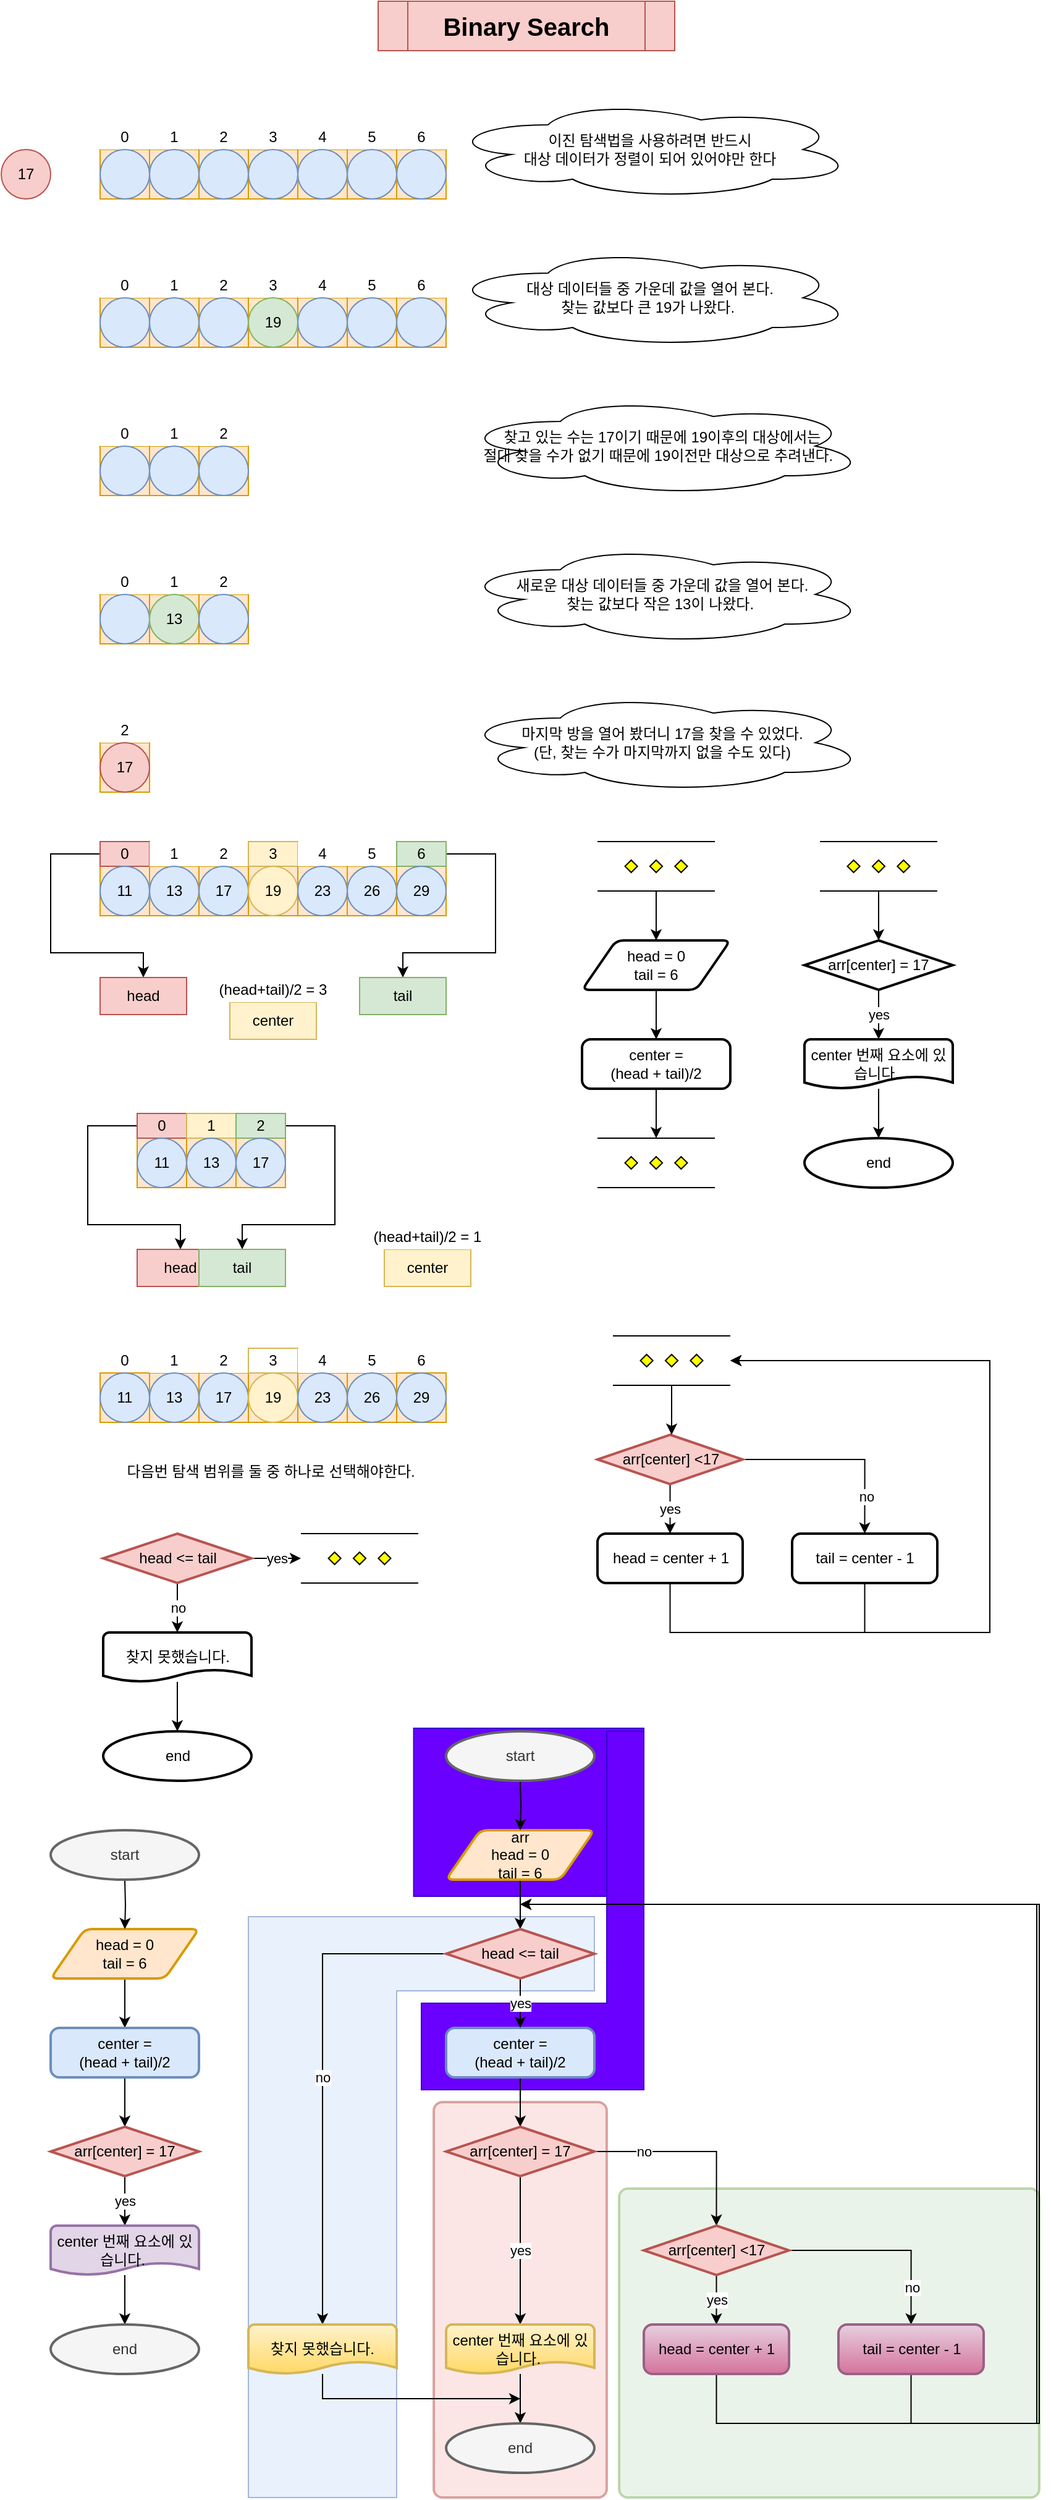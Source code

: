 <mxfile version="21.5.0" type="device">
  <diagram name="Page-1" id="SQWYH3L9MPvrh1Rr5Cw7">
    <mxGraphModel dx="633" dy="656" grid="1" gridSize="10" guides="1" tooltips="1" connect="1" arrows="1" fold="1" page="1" pageScale="1" pageWidth="850" pageHeight="1100" math="0" shadow="0">
      <root>
        <mxCell id="0" />
        <mxCell id="1" parent="0" />
        <mxCell id="iNmpM2IutAiRo9xOjl9D-254" value="" style="shape=corner;whiteSpace=wrap;html=1;dx=136;dy=68;fillColor=#6a00ff;strokeColor=#3700CC;rotation=-90;fontColor=#ffffff;" vertex="1" parent="1">
          <mxGeometry x="358.91" y="1412.35" width="135.94" height="186.25" as="geometry" />
        </mxCell>
        <mxCell id="iNmpM2IutAiRo9xOjl9D-253" value="" style="shape=corner;whiteSpace=wrap;html=1;dx=30;dy=70;fillColor=#6a00ff;strokeColor=#3700CC;rotation=-180;fontColor=#ffffff;" vertex="1" parent="1">
          <mxGeometry x="340" y="1440" width="180" height="290" as="geometry" />
        </mxCell>
        <mxCell id="iNmpM2IutAiRo9xOjl9D-250" value="" style="shape=corner;whiteSpace=wrap;html=1;dx=120;dy=60;fillColor=#dae8fc;strokeColor=#6c8ebf;opacity=60;" vertex="1" parent="1">
          <mxGeometry x="200" y="1590" width="280" height="470" as="geometry" />
        </mxCell>
        <mxCell id="iNmpM2IutAiRo9xOjl9D-247" value="" style="rounded=1;whiteSpace=wrap;html=1;absoluteArcSize=1;arcSize=14;strokeWidth=2;fillColor=#f8cecc;opacity=50;strokeColor=#b85450;" vertex="1" parent="1">
          <mxGeometry x="350" y="1740" width="140" height="320" as="geometry" />
        </mxCell>
        <mxCell id="iNmpM2IutAiRo9xOjl9D-246" value="" style="rounded=1;whiteSpace=wrap;html=1;absoluteArcSize=1;arcSize=14;strokeWidth=2;fillColor=#d5e8d4;opacity=50;strokeColor=#82b366;" vertex="1" parent="1">
          <mxGeometry x="500" y="1810" width="340" height="250" as="geometry" />
        </mxCell>
        <mxCell id="iNmpM2IutAiRo9xOjl9D-1" value="Binary Search" style="shape=process;whiteSpace=wrap;html=1;backgroundOutline=1;fillColor=#f8cecc;strokeColor=#b85450;fontStyle=1;fontSize=20;" vertex="1" parent="1">
          <mxGeometry x="305" y="40" width="240" height="40" as="geometry" />
        </mxCell>
        <mxCell id="iNmpM2IutAiRo9xOjl9D-2" value="" style="rounded=0;whiteSpace=wrap;html=1;fillColor=#ffe6cc;strokeColor=#d79b00;" vertex="1" parent="1">
          <mxGeometry x="80" y="160" width="40" height="40" as="geometry" />
        </mxCell>
        <mxCell id="iNmpM2IutAiRo9xOjl9D-3" value="0" style="rounded=0;whiteSpace=wrap;html=1;strokeColor=none;" vertex="1" parent="1">
          <mxGeometry x="80" y="140" width="40" height="20" as="geometry" />
        </mxCell>
        <mxCell id="iNmpM2IutAiRo9xOjl9D-4" value="" style="ellipse;whiteSpace=wrap;html=1;aspect=fixed;fillColor=#dae8fc;strokeColor=#6c8ebf;" vertex="1" parent="1">
          <mxGeometry x="80" y="160" width="40" height="40" as="geometry" />
        </mxCell>
        <mxCell id="iNmpM2IutAiRo9xOjl9D-17" value="" style="rounded=0;whiteSpace=wrap;html=1;fillColor=#ffe6cc;strokeColor=#d79b00;" vertex="1" parent="1">
          <mxGeometry x="120" y="160" width="40" height="40" as="geometry" />
        </mxCell>
        <mxCell id="iNmpM2IutAiRo9xOjl9D-18" value="1" style="rounded=0;whiteSpace=wrap;html=1;strokeColor=none;" vertex="1" parent="1">
          <mxGeometry x="120" y="140" width="40" height="20" as="geometry" />
        </mxCell>
        <mxCell id="iNmpM2IutAiRo9xOjl9D-19" value="" style="ellipse;whiteSpace=wrap;html=1;aspect=fixed;fillColor=#dae8fc;strokeColor=#6c8ebf;" vertex="1" parent="1">
          <mxGeometry x="120" y="160" width="40" height="40" as="geometry" />
        </mxCell>
        <mxCell id="iNmpM2IutAiRo9xOjl9D-20" value="" style="rounded=0;whiteSpace=wrap;html=1;fillColor=#ffe6cc;strokeColor=#d79b00;" vertex="1" parent="1">
          <mxGeometry x="160" y="160" width="40" height="40" as="geometry" />
        </mxCell>
        <mxCell id="iNmpM2IutAiRo9xOjl9D-21" value="2" style="rounded=0;whiteSpace=wrap;html=1;strokeColor=none;" vertex="1" parent="1">
          <mxGeometry x="160" y="140" width="40" height="20" as="geometry" />
        </mxCell>
        <mxCell id="iNmpM2IutAiRo9xOjl9D-22" value="" style="ellipse;whiteSpace=wrap;html=1;aspect=fixed;fillColor=#dae8fc;strokeColor=#6c8ebf;" vertex="1" parent="1">
          <mxGeometry x="160" y="160" width="40" height="40" as="geometry" />
        </mxCell>
        <mxCell id="iNmpM2IutAiRo9xOjl9D-23" value="" style="rounded=0;whiteSpace=wrap;html=1;fillColor=#ffe6cc;strokeColor=#d79b00;" vertex="1" parent="1">
          <mxGeometry x="200" y="160" width="40" height="40" as="geometry" />
        </mxCell>
        <mxCell id="iNmpM2IutAiRo9xOjl9D-24" value="3" style="rounded=0;whiteSpace=wrap;html=1;strokeColor=none;" vertex="1" parent="1">
          <mxGeometry x="200" y="140" width="40" height="20" as="geometry" />
        </mxCell>
        <mxCell id="iNmpM2IutAiRo9xOjl9D-25" value="" style="ellipse;whiteSpace=wrap;html=1;aspect=fixed;fillColor=#dae8fc;strokeColor=#6c8ebf;" vertex="1" parent="1">
          <mxGeometry x="200" y="160" width="40" height="40" as="geometry" />
        </mxCell>
        <mxCell id="iNmpM2IutAiRo9xOjl9D-26" value="" style="rounded=0;whiteSpace=wrap;html=1;fillColor=#ffe6cc;strokeColor=#d79b00;" vertex="1" parent="1">
          <mxGeometry x="240" y="160" width="40" height="40" as="geometry" />
        </mxCell>
        <mxCell id="iNmpM2IutAiRo9xOjl9D-27" value="4" style="rounded=0;whiteSpace=wrap;html=1;strokeColor=none;" vertex="1" parent="1">
          <mxGeometry x="240" y="140" width="40" height="20" as="geometry" />
        </mxCell>
        <mxCell id="iNmpM2IutAiRo9xOjl9D-28" value="" style="ellipse;whiteSpace=wrap;html=1;aspect=fixed;fillColor=#dae8fc;strokeColor=#6c8ebf;" vertex="1" parent="1">
          <mxGeometry x="240" y="160" width="40" height="40" as="geometry" />
        </mxCell>
        <mxCell id="iNmpM2IutAiRo9xOjl9D-29" value="이진 탐색법을 사용하려면 반드시&lt;br&gt;대상 데이터가 정렬이 되어 있어야만 한다" style="ellipse;shape=cloud;whiteSpace=wrap;html=1;" vertex="1" parent="1">
          <mxGeometry x="360" y="120" width="330" height="80" as="geometry" />
        </mxCell>
        <mxCell id="iNmpM2IutAiRo9xOjl9D-30" value="" style="rounded=0;whiteSpace=wrap;html=1;fillColor=#ffe6cc;strokeColor=#d79b00;" vertex="1" parent="1">
          <mxGeometry x="280" y="160" width="40" height="40" as="geometry" />
        </mxCell>
        <mxCell id="iNmpM2IutAiRo9xOjl9D-31" value="5" style="rounded=0;whiteSpace=wrap;html=1;strokeColor=none;" vertex="1" parent="1">
          <mxGeometry x="280" y="140" width="40" height="20" as="geometry" />
        </mxCell>
        <mxCell id="iNmpM2IutAiRo9xOjl9D-32" value="" style="ellipse;whiteSpace=wrap;html=1;aspect=fixed;fillColor=#dae8fc;strokeColor=#6c8ebf;" vertex="1" parent="1">
          <mxGeometry x="280" y="160" width="40" height="40" as="geometry" />
        </mxCell>
        <mxCell id="iNmpM2IutAiRo9xOjl9D-33" value="" style="rounded=0;whiteSpace=wrap;html=1;fillColor=#ffe6cc;strokeColor=#d79b00;" vertex="1" parent="1">
          <mxGeometry x="320" y="160" width="40" height="40" as="geometry" />
        </mxCell>
        <mxCell id="iNmpM2IutAiRo9xOjl9D-34" value="6" style="rounded=0;whiteSpace=wrap;html=1;strokeColor=none;" vertex="1" parent="1">
          <mxGeometry x="320" y="140" width="40" height="20" as="geometry" />
        </mxCell>
        <mxCell id="iNmpM2IutAiRo9xOjl9D-35" value="" style="ellipse;whiteSpace=wrap;html=1;aspect=fixed;fillColor=#dae8fc;strokeColor=#6c8ebf;" vertex="1" parent="1">
          <mxGeometry x="320" y="160" width="40" height="40" as="geometry" />
        </mxCell>
        <mxCell id="iNmpM2IutAiRo9xOjl9D-39" value="17" style="ellipse;whiteSpace=wrap;html=1;aspect=fixed;fillColor=#f8cecc;strokeColor=#b85450;" vertex="1" parent="1">
          <mxGeometry y="160" width="40" height="40" as="geometry" />
        </mxCell>
        <mxCell id="iNmpM2IutAiRo9xOjl9D-40" value="" style="rounded=0;whiteSpace=wrap;html=1;fillColor=#ffe6cc;strokeColor=#d79b00;" vertex="1" parent="1">
          <mxGeometry x="80" y="280" width="40" height="40" as="geometry" />
        </mxCell>
        <mxCell id="iNmpM2IutAiRo9xOjl9D-41" value="0" style="rounded=0;whiteSpace=wrap;html=1;strokeColor=none;" vertex="1" parent="1">
          <mxGeometry x="80" y="260" width="40" height="20" as="geometry" />
        </mxCell>
        <mxCell id="iNmpM2IutAiRo9xOjl9D-42" value="" style="ellipse;whiteSpace=wrap;html=1;aspect=fixed;fillColor=#dae8fc;strokeColor=#6c8ebf;" vertex="1" parent="1">
          <mxGeometry x="80" y="280" width="40" height="40" as="geometry" />
        </mxCell>
        <mxCell id="iNmpM2IutAiRo9xOjl9D-43" value="" style="rounded=0;whiteSpace=wrap;html=1;fillColor=#ffe6cc;strokeColor=#d79b00;" vertex="1" parent="1">
          <mxGeometry x="120" y="280" width="40" height="40" as="geometry" />
        </mxCell>
        <mxCell id="iNmpM2IutAiRo9xOjl9D-44" value="1" style="rounded=0;whiteSpace=wrap;html=1;strokeColor=none;" vertex="1" parent="1">
          <mxGeometry x="120" y="260" width="40" height="20" as="geometry" />
        </mxCell>
        <mxCell id="iNmpM2IutAiRo9xOjl9D-45" value="" style="ellipse;whiteSpace=wrap;html=1;aspect=fixed;fillColor=#dae8fc;strokeColor=#6c8ebf;" vertex="1" parent="1">
          <mxGeometry x="120" y="280" width="40" height="40" as="geometry" />
        </mxCell>
        <mxCell id="iNmpM2IutAiRo9xOjl9D-46" value="" style="rounded=0;whiteSpace=wrap;html=1;fillColor=#ffe6cc;strokeColor=#d79b00;" vertex="1" parent="1">
          <mxGeometry x="160" y="280" width="40" height="40" as="geometry" />
        </mxCell>
        <mxCell id="iNmpM2IutAiRo9xOjl9D-47" value="2" style="rounded=0;whiteSpace=wrap;html=1;strokeColor=none;" vertex="1" parent="1">
          <mxGeometry x="160" y="260" width="40" height="20" as="geometry" />
        </mxCell>
        <mxCell id="iNmpM2IutAiRo9xOjl9D-48" value="" style="ellipse;whiteSpace=wrap;html=1;aspect=fixed;fillColor=#dae8fc;strokeColor=#6c8ebf;" vertex="1" parent="1">
          <mxGeometry x="160" y="280" width="40" height="40" as="geometry" />
        </mxCell>
        <mxCell id="iNmpM2IutAiRo9xOjl9D-49" value="" style="rounded=0;whiteSpace=wrap;html=1;fillColor=#ffe6cc;strokeColor=#d79b00;" vertex="1" parent="1">
          <mxGeometry x="200" y="280" width="40" height="40" as="geometry" />
        </mxCell>
        <mxCell id="iNmpM2IutAiRo9xOjl9D-50" value="3" style="rounded=0;whiteSpace=wrap;html=1;strokeColor=none;" vertex="1" parent="1">
          <mxGeometry x="200" y="260" width="40" height="20" as="geometry" />
        </mxCell>
        <mxCell id="iNmpM2IutAiRo9xOjl9D-51" value="19" style="ellipse;whiteSpace=wrap;html=1;aspect=fixed;fillColor=#d5e8d4;strokeColor=#82b366;" vertex="1" parent="1">
          <mxGeometry x="200" y="280" width="40" height="40" as="geometry" />
        </mxCell>
        <mxCell id="iNmpM2IutAiRo9xOjl9D-52" value="" style="rounded=0;whiteSpace=wrap;html=1;fillColor=#ffe6cc;strokeColor=#d79b00;" vertex="1" parent="1">
          <mxGeometry x="240" y="280" width="40" height="40" as="geometry" />
        </mxCell>
        <mxCell id="iNmpM2IutAiRo9xOjl9D-53" value="4" style="rounded=0;whiteSpace=wrap;html=1;strokeColor=none;" vertex="1" parent="1">
          <mxGeometry x="240" y="260" width="40" height="20" as="geometry" />
        </mxCell>
        <mxCell id="iNmpM2IutAiRo9xOjl9D-54" value="" style="ellipse;whiteSpace=wrap;html=1;aspect=fixed;fillColor=#dae8fc;strokeColor=#6c8ebf;" vertex="1" parent="1">
          <mxGeometry x="240" y="280" width="40" height="40" as="geometry" />
        </mxCell>
        <mxCell id="iNmpM2IutAiRo9xOjl9D-55" value="" style="rounded=0;whiteSpace=wrap;html=1;fillColor=#ffe6cc;strokeColor=#d79b00;" vertex="1" parent="1">
          <mxGeometry x="280" y="280" width="40" height="40" as="geometry" />
        </mxCell>
        <mxCell id="iNmpM2IutAiRo9xOjl9D-56" value="5" style="rounded=0;whiteSpace=wrap;html=1;strokeColor=none;" vertex="1" parent="1">
          <mxGeometry x="280" y="260" width="40" height="20" as="geometry" />
        </mxCell>
        <mxCell id="iNmpM2IutAiRo9xOjl9D-57" value="" style="ellipse;whiteSpace=wrap;html=1;aspect=fixed;fillColor=#dae8fc;strokeColor=#6c8ebf;" vertex="1" parent="1">
          <mxGeometry x="280" y="280" width="40" height="40" as="geometry" />
        </mxCell>
        <mxCell id="iNmpM2IutAiRo9xOjl9D-58" value="" style="rounded=0;whiteSpace=wrap;html=1;fillColor=#ffe6cc;strokeColor=#d79b00;" vertex="1" parent="1">
          <mxGeometry x="320" y="280" width="40" height="40" as="geometry" />
        </mxCell>
        <mxCell id="iNmpM2IutAiRo9xOjl9D-59" value="6" style="rounded=0;whiteSpace=wrap;html=1;strokeColor=none;" vertex="1" parent="1">
          <mxGeometry x="320" y="260" width="40" height="20" as="geometry" />
        </mxCell>
        <mxCell id="iNmpM2IutAiRo9xOjl9D-60" value="" style="ellipse;whiteSpace=wrap;html=1;aspect=fixed;fillColor=#dae8fc;strokeColor=#6c8ebf;" vertex="1" parent="1">
          <mxGeometry x="320" y="280" width="40" height="40" as="geometry" />
        </mxCell>
        <mxCell id="iNmpM2IutAiRo9xOjl9D-61" value="대상 데이터들 중 가운데 값을 열어 본다.&lt;br&gt;찾는 값보다 큰 19가 나왔다.&amp;nbsp;" style="ellipse;shape=cloud;whiteSpace=wrap;html=1;" vertex="1" parent="1">
          <mxGeometry x="360" y="240" width="330" height="80" as="geometry" />
        </mxCell>
        <mxCell id="iNmpM2IutAiRo9xOjl9D-62" value="" style="rounded=0;whiteSpace=wrap;html=1;fillColor=#ffe6cc;strokeColor=#d79b00;" vertex="1" parent="1">
          <mxGeometry x="80" y="400" width="40" height="40" as="geometry" />
        </mxCell>
        <mxCell id="iNmpM2IutAiRo9xOjl9D-63" value="0" style="rounded=0;whiteSpace=wrap;html=1;strokeColor=none;" vertex="1" parent="1">
          <mxGeometry x="80" y="380" width="40" height="20" as="geometry" />
        </mxCell>
        <mxCell id="iNmpM2IutAiRo9xOjl9D-64" value="" style="ellipse;whiteSpace=wrap;html=1;aspect=fixed;fillColor=#dae8fc;strokeColor=#6c8ebf;" vertex="1" parent="1">
          <mxGeometry x="80" y="400" width="40" height="40" as="geometry" />
        </mxCell>
        <mxCell id="iNmpM2IutAiRo9xOjl9D-65" value="" style="rounded=0;whiteSpace=wrap;html=1;fillColor=#ffe6cc;strokeColor=#d79b00;" vertex="1" parent="1">
          <mxGeometry x="120" y="400" width="40" height="40" as="geometry" />
        </mxCell>
        <mxCell id="iNmpM2IutAiRo9xOjl9D-66" value="1" style="rounded=0;whiteSpace=wrap;html=1;strokeColor=none;" vertex="1" parent="1">
          <mxGeometry x="120" y="380" width="40" height="20" as="geometry" />
        </mxCell>
        <mxCell id="iNmpM2IutAiRo9xOjl9D-67" value="" style="ellipse;whiteSpace=wrap;html=1;aspect=fixed;fillColor=#dae8fc;strokeColor=#6c8ebf;" vertex="1" parent="1">
          <mxGeometry x="120" y="400" width="40" height="40" as="geometry" />
        </mxCell>
        <mxCell id="iNmpM2IutAiRo9xOjl9D-68" value="" style="rounded=0;whiteSpace=wrap;html=1;fillColor=#ffe6cc;strokeColor=#d79b00;" vertex="1" parent="1">
          <mxGeometry x="160" y="400" width="40" height="40" as="geometry" />
        </mxCell>
        <mxCell id="iNmpM2IutAiRo9xOjl9D-69" value="2" style="rounded=0;whiteSpace=wrap;html=1;strokeColor=none;" vertex="1" parent="1">
          <mxGeometry x="160" y="380" width="40" height="20" as="geometry" />
        </mxCell>
        <mxCell id="iNmpM2IutAiRo9xOjl9D-70" value="" style="ellipse;whiteSpace=wrap;html=1;aspect=fixed;fillColor=#dae8fc;strokeColor=#6c8ebf;" vertex="1" parent="1">
          <mxGeometry x="160" y="400" width="40" height="40" as="geometry" />
        </mxCell>
        <mxCell id="iNmpM2IutAiRo9xOjl9D-71" value="찾고 있는 수는 17이기 때문에 19이후의 대상에서는&lt;br&gt;절대 찾을 수가 없기 때문에 19이전만 대상으로 추려낸다.&amp;nbsp;&amp;nbsp;" style="ellipse;shape=cloud;whiteSpace=wrap;html=1;" vertex="1" parent="1">
          <mxGeometry x="370" y="360" width="330" height="80" as="geometry" />
        </mxCell>
        <mxCell id="iNmpM2IutAiRo9xOjl9D-72" value="" style="rounded=0;whiteSpace=wrap;html=1;fillColor=#ffe6cc;strokeColor=#d79b00;" vertex="1" parent="1">
          <mxGeometry x="80" y="520" width="40" height="40" as="geometry" />
        </mxCell>
        <mxCell id="iNmpM2IutAiRo9xOjl9D-73" value="0" style="rounded=0;whiteSpace=wrap;html=1;strokeColor=none;" vertex="1" parent="1">
          <mxGeometry x="80" y="500" width="40" height="20" as="geometry" />
        </mxCell>
        <mxCell id="iNmpM2IutAiRo9xOjl9D-74" value="" style="ellipse;whiteSpace=wrap;html=1;aspect=fixed;fillColor=#dae8fc;strokeColor=#6c8ebf;" vertex="1" parent="1">
          <mxGeometry x="80" y="520" width="40" height="40" as="geometry" />
        </mxCell>
        <mxCell id="iNmpM2IutAiRo9xOjl9D-75" value="" style="rounded=0;whiteSpace=wrap;html=1;fillColor=#ffe6cc;strokeColor=#d79b00;" vertex="1" parent="1">
          <mxGeometry x="120" y="520" width="40" height="40" as="geometry" />
        </mxCell>
        <mxCell id="iNmpM2IutAiRo9xOjl9D-76" value="1" style="rounded=0;whiteSpace=wrap;html=1;strokeColor=none;" vertex="1" parent="1">
          <mxGeometry x="120" y="500" width="40" height="20" as="geometry" />
        </mxCell>
        <mxCell id="iNmpM2IutAiRo9xOjl9D-77" value="13" style="ellipse;whiteSpace=wrap;html=1;aspect=fixed;fillColor=#d5e8d4;strokeColor=#82b366;" vertex="1" parent="1">
          <mxGeometry x="120" y="520" width="40" height="40" as="geometry" />
        </mxCell>
        <mxCell id="iNmpM2IutAiRo9xOjl9D-78" value="" style="rounded=0;whiteSpace=wrap;html=1;fillColor=#ffe6cc;strokeColor=#d79b00;" vertex="1" parent="1">
          <mxGeometry x="160" y="520" width="40" height="40" as="geometry" />
        </mxCell>
        <mxCell id="iNmpM2IutAiRo9xOjl9D-79" value="2" style="rounded=0;whiteSpace=wrap;html=1;strokeColor=none;" vertex="1" parent="1">
          <mxGeometry x="160" y="500" width="40" height="20" as="geometry" />
        </mxCell>
        <mxCell id="iNmpM2IutAiRo9xOjl9D-80" value="" style="ellipse;whiteSpace=wrap;html=1;aspect=fixed;fillColor=#dae8fc;strokeColor=#6c8ebf;" vertex="1" parent="1">
          <mxGeometry x="160" y="520" width="40" height="40" as="geometry" />
        </mxCell>
        <mxCell id="iNmpM2IutAiRo9xOjl9D-81" value="새로운 대상 데이터들 중 가운데 값을 열어 본다.&lt;br&gt;찾는 값보다 작은 13이 나왔다.&amp;nbsp;" style="ellipse;shape=cloud;whiteSpace=wrap;html=1;" vertex="1" parent="1">
          <mxGeometry x="370" y="480" width="330" height="80" as="geometry" />
        </mxCell>
        <mxCell id="iNmpM2IutAiRo9xOjl9D-82" value="마지막 방을 열어 봤더니 17을 찾을 수 있었다.&lt;br&gt;(단, 찾는 수가 마지막까지 없을 수도 있다)" style="ellipse;shape=cloud;whiteSpace=wrap;html=1;" vertex="1" parent="1">
          <mxGeometry x="370" y="600" width="330" height="80" as="geometry" />
        </mxCell>
        <mxCell id="iNmpM2IutAiRo9xOjl9D-83" value="" style="rounded=0;whiteSpace=wrap;html=1;fillColor=#ffe6cc;strokeColor=#d79b00;" vertex="1" parent="1">
          <mxGeometry x="80" y="640" width="40" height="40" as="geometry" />
        </mxCell>
        <mxCell id="iNmpM2IutAiRo9xOjl9D-84" value="2" style="rounded=0;whiteSpace=wrap;html=1;strokeColor=none;" vertex="1" parent="1">
          <mxGeometry x="80" y="620" width="40" height="20" as="geometry" />
        </mxCell>
        <mxCell id="iNmpM2IutAiRo9xOjl9D-90" value="17" style="ellipse;whiteSpace=wrap;html=1;aspect=fixed;fillColor=#f8cecc;strokeColor=#b85450;" vertex="1" parent="1">
          <mxGeometry x="80" y="640" width="40" height="40" as="geometry" />
        </mxCell>
        <mxCell id="iNmpM2IutAiRo9xOjl9D-91" value="" style="rounded=0;whiteSpace=wrap;html=1;fillColor=#ffe6cc;strokeColor=#d79b00;" vertex="1" parent="1">
          <mxGeometry x="80" y="740" width="40" height="40" as="geometry" />
        </mxCell>
        <mxCell id="iNmpM2IutAiRo9xOjl9D-114" style="edgeStyle=orthogonalEdgeStyle;rounded=0;orthogonalLoop=1;jettySize=auto;html=1;" edge="1" parent="1" source="iNmpM2IutAiRo9xOjl9D-92" target="iNmpM2IutAiRo9xOjl9D-112">
          <mxGeometry relative="1" as="geometry">
            <Array as="points">
              <mxPoint x="40" y="730" />
              <mxPoint x="40" y="810" />
              <mxPoint x="115" y="810" />
            </Array>
          </mxGeometry>
        </mxCell>
        <mxCell id="iNmpM2IutAiRo9xOjl9D-92" value="0" style="rounded=0;whiteSpace=wrap;html=1;strokeColor=#b85450;fillColor=#f8cecc;" vertex="1" parent="1">
          <mxGeometry x="80" y="720" width="40" height="20" as="geometry" />
        </mxCell>
        <mxCell id="iNmpM2IutAiRo9xOjl9D-93" value="11" style="ellipse;whiteSpace=wrap;html=1;aspect=fixed;fillColor=#dae8fc;strokeColor=#6c8ebf;" vertex="1" parent="1">
          <mxGeometry x="80" y="740" width="40" height="40" as="geometry" />
        </mxCell>
        <mxCell id="iNmpM2IutAiRo9xOjl9D-94" value="" style="rounded=0;whiteSpace=wrap;html=1;fillColor=#ffe6cc;strokeColor=#d79b00;" vertex="1" parent="1">
          <mxGeometry x="120" y="740" width="40" height="40" as="geometry" />
        </mxCell>
        <mxCell id="iNmpM2IutAiRo9xOjl9D-95" value="1" style="rounded=0;whiteSpace=wrap;html=1;strokeColor=none;" vertex="1" parent="1">
          <mxGeometry x="120" y="720" width="40" height="20" as="geometry" />
        </mxCell>
        <mxCell id="iNmpM2IutAiRo9xOjl9D-96" value="13" style="ellipse;whiteSpace=wrap;html=1;aspect=fixed;fillColor=#dae8fc;strokeColor=#6c8ebf;" vertex="1" parent="1">
          <mxGeometry x="120" y="740" width="40" height="40" as="geometry" />
        </mxCell>
        <mxCell id="iNmpM2IutAiRo9xOjl9D-97" value="" style="rounded=0;whiteSpace=wrap;html=1;fillColor=#ffe6cc;strokeColor=#d79b00;" vertex="1" parent="1">
          <mxGeometry x="160" y="740" width="40" height="40" as="geometry" />
        </mxCell>
        <mxCell id="iNmpM2IutAiRo9xOjl9D-98" value="2" style="rounded=0;whiteSpace=wrap;html=1;strokeColor=none;" vertex="1" parent="1">
          <mxGeometry x="160" y="720" width="40" height="20" as="geometry" />
        </mxCell>
        <mxCell id="iNmpM2IutAiRo9xOjl9D-99" value="17" style="ellipse;whiteSpace=wrap;html=1;aspect=fixed;fillColor=#dae8fc;strokeColor=#6c8ebf;" vertex="1" parent="1">
          <mxGeometry x="160" y="740" width="40" height="40" as="geometry" />
        </mxCell>
        <mxCell id="iNmpM2IutAiRo9xOjl9D-100" value="" style="rounded=0;whiteSpace=wrap;html=1;fillColor=#ffe6cc;strokeColor=#d79b00;" vertex="1" parent="1">
          <mxGeometry x="200" y="740" width="40" height="40" as="geometry" />
        </mxCell>
        <mxCell id="iNmpM2IutAiRo9xOjl9D-101" value="3" style="rounded=0;whiteSpace=wrap;html=1;strokeColor=#d6b656;fillColor=#fff2cc;" vertex="1" parent="1">
          <mxGeometry x="200" y="720" width="40" height="20" as="geometry" />
        </mxCell>
        <mxCell id="iNmpM2IutAiRo9xOjl9D-102" value="19" style="ellipse;whiteSpace=wrap;html=1;aspect=fixed;fillColor=#fff2cc;strokeColor=#d6b656;" vertex="1" parent="1">
          <mxGeometry x="200" y="740" width="40" height="40" as="geometry" />
        </mxCell>
        <mxCell id="iNmpM2IutAiRo9xOjl9D-103" value="" style="rounded=0;whiteSpace=wrap;html=1;fillColor=#ffe6cc;strokeColor=#d79b00;" vertex="1" parent="1">
          <mxGeometry x="240" y="740" width="40" height="40" as="geometry" />
        </mxCell>
        <mxCell id="iNmpM2IutAiRo9xOjl9D-104" value="4" style="rounded=0;whiteSpace=wrap;html=1;strokeColor=none;" vertex="1" parent="1">
          <mxGeometry x="240" y="720" width="40" height="20" as="geometry" />
        </mxCell>
        <mxCell id="iNmpM2IutAiRo9xOjl9D-105" value="23" style="ellipse;whiteSpace=wrap;html=1;aspect=fixed;fillColor=#dae8fc;strokeColor=#6c8ebf;" vertex="1" parent="1">
          <mxGeometry x="240" y="740" width="40" height="40" as="geometry" />
        </mxCell>
        <mxCell id="iNmpM2IutAiRo9xOjl9D-106" value="" style="rounded=0;whiteSpace=wrap;html=1;fillColor=#ffe6cc;strokeColor=#d79b00;" vertex="1" parent="1">
          <mxGeometry x="280" y="740" width="40" height="40" as="geometry" />
        </mxCell>
        <mxCell id="iNmpM2IutAiRo9xOjl9D-107" value="5" style="rounded=0;whiteSpace=wrap;html=1;strokeColor=none;" vertex="1" parent="1">
          <mxGeometry x="280" y="720" width="40" height="20" as="geometry" />
        </mxCell>
        <mxCell id="iNmpM2IutAiRo9xOjl9D-108" value="26" style="ellipse;whiteSpace=wrap;html=1;aspect=fixed;fillColor=#dae8fc;strokeColor=#6c8ebf;" vertex="1" parent="1">
          <mxGeometry x="280" y="740" width="40" height="40" as="geometry" />
        </mxCell>
        <mxCell id="iNmpM2IutAiRo9xOjl9D-109" value="" style="rounded=0;whiteSpace=wrap;html=1;fillColor=#ffe6cc;strokeColor=#d79b00;" vertex="1" parent="1">
          <mxGeometry x="320" y="740" width="40" height="40" as="geometry" />
        </mxCell>
        <mxCell id="iNmpM2IutAiRo9xOjl9D-115" style="edgeStyle=orthogonalEdgeStyle;rounded=0;orthogonalLoop=1;jettySize=auto;html=1;entryX=0.5;entryY=0;entryDx=0;entryDy=0;" edge="1" parent="1" source="iNmpM2IutAiRo9xOjl9D-110" target="iNmpM2IutAiRo9xOjl9D-113">
          <mxGeometry relative="1" as="geometry">
            <Array as="points">
              <mxPoint x="400" y="730" />
              <mxPoint x="400" y="810" />
              <mxPoint x="325" y="810" />
            </Array>
          </mxGeometry>
        </mxCell>
        <mxCell id="iNmpM2IutAiRo9xOjl9D-110" value="6" style="rounded=0;whiteSpace=wrap;html=1;strokeColor=#82b366;fillColor=#d5e8d4;" vertex="1" parent="1">
          <mxGeometry x="320" y="720" width="40" height="20" as="geometry" />
        </mxCell>
        <mxCell id="iNmpM2IutAiRo9xOjl9D-111" value="29" style="ellipse;whiteSpace=wrap;html=1;aspect=fixed;fillColor=#dae8fc;strokeColor=#6c8ebf;" vertex="1" parent="1">
          <mxGeometry x="320" y="740" width="40" height="40" as="geometry" />
        </mxCell>
        <mxCell id="iNmpM2IutAiRo9xOjl9D-112" value="head" style="rounded=0;whiteSpace=wrap;html=1;fillColor=#f8cecc;strokeColor=#b85450;" vertex="1" parent="1">
          <mxGeometry x="80" y="830" width="70" height="30" as="geometry" />
        </mxCell>
        <mxCell id="iNmpM2IutAiRo9xOjl9D-113" value="tail" style="rounded=0;whiteSpace=wrap;html=1;fillColor=#d5e8d4;strokeColor=#82b366;" vertex="1" parent="1">
          <mxGeometry x="290" y="830" width="70" height="30" as="geometry" />
        </mxCell>
        <mxCell id="iNmpM2IutAiRo9xOjl9D-116" value="center" style="rounded=0;whiteSpace=wrap;html=1;fillColor=#fff2cc;strokeColor=#d6b656;" vertex="1" parent="1">
          <mxGeometry x="185" y="850" width="70" height="30" as="geometry" />
        </mxCell>
        <mxCell id="iNmpM2IutAiRo9xOjl9D-117" value="(head+tail)/2 = 3" style="rounded=0;whiteSpace=wrap;html=1;strokeColor=none;" vertex="1" parent="1">
          <mxGeometry x="160" y="830" width="120" height="20" as="geometry" />
        </mxCell>
        <mxCell id="iNmpM2IutAiRo9xOjl9D-119" value="" style="rounded=0;whiteSpace=wrap;html=1;fillColor=#ffe6cc;strokeColor=#d79b00;" vertex="1" parent="1">
          <mxGeometry x="110" y="960" width="40" height="40" as="geometry" />
        </mxCell>
        <mxCell id="iNmpM2IutAiRo9xOjl9D-120" style="edgeStyle=orthogonalEdgeStyle;rounded=0;orthogonalLoop=1;jettySize=auto;html=1;" edge="1" parent="1" source="iNmpM2IutAiRo9xOjl9D-121" target="iNmpM2IutAiRo9xOjl9D-132">
          <mxGeometry relative="1" as="geometry">
            <Array as="points">
              <mxPoint x="70" y="950" />
              <mxPoint x="70" y="1030" />
              <mxPoint x="145" y="1030" />
            </Array>
          </mxGeometry>
        </mxCell>
        <mxCell id="iNmpM2IutAiRo9xOjl9D-121" value="0" style="rounded=0;whiteSpace=wrap;html=1;strokeColor=#b85450;fillColor=#f8cecc;" vertex="1" parent="1">
          <mxGeometry x="110" y="940" width="40" height="20" as="geometry" />
        </mxCell>
        <mxCell id="iNmpM2IutAiRo9xOjl9D-122" value="11" style="ellipse;whiteSpace=wrap;html=1;aspect=fixed;fillColor=#dae8fc;strokeColor=#6c8ebf;" vertex="1" parent="1">
          <mxGeometry x="110" y="960" width="40" height="40" as="geometry" />
        </mxCell>
        <mxCell id="iNmpM2IutAiRo9xOjl9D-123" value="" style="rounded=0;whiteSpace=wrap;html=1;fillColor=#ffe6cc;strokeColor=#d79b00;" vertex="1" parent="1">
          <mxGeometry x="150" y="960" width="40" height="40" as="geometry" />
        </mxCell>
        <mxCell id="iNmpM2IutAiRo9xOjl9D-124" value="1" style="rounded=0;whiteSpace=wrap;html=1;strokeColor=#d6b656;fillColor=#fff2cc;" vertex="1" parent="1">
          <mxGeometry x="150" y="940" width="40" height="20" as="geometry" />
        </mxCell>
        <mxCell id="iNmpM2IutAiRo9xOjl9D-125" value="13" style="ellipse;whiteSpace=wrap;html=1;aspect=fixed;fillColor=#dae8fc;strokeColor=#6c8ebf;" vertex="1" parent="1">
          <mxGeometry x="150" y="960" width="40" height="40" as="geometry" />
        </mxCell>
        <mxCell id="iNmpM2IutAiRo9xOjl9D-126" value="" style="rounded=0;whiteSpace=wrap;html=1;fillColor=#ffe6cc;strokeColor=#d79b00;" vertex="1" parent="1">
          <mxGeometry x="190" y="960" width="40" height="40" as="geometry" />
        </mxCell>
        <mxCell id="iNmpM2IutAiRo9xOjl9D-134" style="edgeStyle=orthogonalEdgeStyle;rounded=0;orthogonalLoop=1;jettySize=auto;html=1;entryX=0.5;entryY=0;entryDx=0;entryDy=0;" edge="1" parent="1" source="iNmpM2IutAiRo9xOjl9D-127" target="iNmpM2IutAiRo9xOjl9D-133">
          <mxGeometry relative="1" as="geometry">
            <Array as="points">
              <mxPoint x="270" y="950" />
              <mxPoint x="270" y="1030" />
              <mxPoint x="195" y="1030" />
            </Array>
          </mxGeometry>
        </mxCell>
        <mxCell id="iNmpM2IutAiRo9xOjl9D-127" value="2" style="rounded=0;whiteSpace=wrap;html=1;strokeColor=#82b366;fillColor=#d5e8d4;" vertex="1" parent="1">
          <mxGeometry x="190" y="940" width="40" height="20" as="geometry" />
        </mxCell>
        <mxCell id="iNmpM2IutAiRo9xOjl9D-128" value="17" style="ellipse;whiteSpace=wrap;html=1;aspect=fixed;fillColor=#dae8fc;strokeColor=#6c8ebf;" vertex="1" parent="1">
          <mxGeometry x="190" y="960" width="40" height="40" as="geometry" />
        </mxCell>
        <mxCell id="iNmpM2IutAiRo9xOjl9D-132" value="head" style="rounded=0;whiteSpace=wrap;html=1;fillColor=#f8cecc;strokeColor=#b85450;" vertex="1" parent="1">
          <mxGeometry x="110" y="1050" width="70" height="30" as="geometry" />
        </mxCell>
        <mxCell id="iNmpM2IutAiRo9xOjl9D-133" value="tail" style="rounded=0;whiteSpace=wrap;html=1;fillColor=#d5e8d4;strokeColor=#82b366;" vertex="1" parent="1">
          <mxGeometry x="160" y="1050" width="70" height="30" as="geometry" />
        </mxCell>
        <mxCell id="iNmpM2IutAiRo9xOjl9D-135" value="center" style="rounded=0;whiteSpace=wrap;html=1;fillColor=#fff2cc;strokeColor=#d6b656;" vertex="1" parent="1">
          <mxGeometry x="310" y="1050" width="70" height="30" as="geometry" />
        </mxCell>
        <mxCell id="iNmpM2IutAiRo9xOjl9D-136" value="(head+tail)/2 = 1" style="rounded=0;whiteSpace=wrap;html=1;strokeColor=none;" vertex="1" parent="1">
          <mxGeometry x="285" y="1030" width="120" height="20" as="geometry" />
        </mxCell>
        <mxCell id="iNmpM2IutAiRo9xOjl9D-141" value="" style="edgeStyle=orthogonalEdgeStyle;rounded=0;orthogonalLoop=1;jettySize=auto;html=1;" edge="1" parent="1" source="iNmpM2IutAiRo9xOjl9D-138" target="iNmpM2IutAiRo9xOjl9D-139">
          <mxGeometry relative="1" as="geometry" />
        </mxCell>
        <mxCell id="iNmpM2IutAiRo9xOjl9D-138" value="head = 0&lt;br&gt;tail = 6" style="shape=parallelogram;html=1;strokeWidth=2;perimeter=parallelogramPerimeter;whiteSpace=wrap;rounded=1;arcSize=12;size=0.23;" vertex="1" parent="1">
          <mxGeometry x="470" y="800" width="120" height="40" as="geometry" />
        </mxCell>
        <mxCell id="iNmpM2IutAiRo9xOjl9D-146" value="" style="edgeStyle=orthogonalEdgeStyle;rounded=0;orthogonalLoop=1;jettySize=auto;html=1;" edge="1" parent="1" source="iNmpM2IutAiRo9xOjl9D-139" target="iNmpM2IutAiRo9xOjl9D-143">
          <mxGeometry relative="1" as="geometry" />
        </mxCell>
        <mxCell id="iNmpM2IutAiRo9xOjl9D-139" value="center = &lt;br&gt;(head + tail)/2" style="rounded=1;whiteSpace=wrap;html=1;absoluteArcSize=1;arcSize=14;strokeWidth=2;" vertex="1" parent="1">
          <mxGeometry x="470" y="880" width="120" height="40" as="geometry" />
        </mxCell>
        <mxCell id="iNmpM2IutAiRo9xOjl9D-144" value="" style="edgeStyle=orthogonalEdgeStyle;rounded=0;orthogonalLoop=1;jettySize=auto;html=1;" edge="1" parent="1" source="iNmpM2IutAiRo9xOjl9D-142" target="iNmpM2IutAiRo9xOjl9D-138">
          <mxGeometry relative="1" as="geometry" />
        </mxCell>
        <mxCell id="iNmpM2IutAiRo9xOjl9D-142" value="" style="verticalLabelPosition=bottom;verticalAlign=top;html=1;shape=mxgraph.flowchart.parallel_mode;pointerEvents=1" vertex="1" parent="1">
          <mxGeometry x="482.5" y="720" width="95" height="40" as="geometry" />
        </mxCell>
        <mxCell id="iNmpM2IutAiRo9xOjl9D-143" value="" style="verticalLabelPosition=bottom;verticalAlign=top;html=1;shape=mxgraph.flowchart.parallel_mode;pointerEvents=1" vertex="1" parent="1">
          <mxGeometry x="482.5" y="960" width="95" height="40" as="geometry" />
        </mxCell>
        <mxCell id="iNmpM2IutAiRo9xOjl9D-158" value="yes" style="edgeStyle=orthogonalEdgeStyle;rounded=0;orthogonalLoop=1;jettySize=auto;html=1;entryX=0.5;entryY=0;entryDx=0;entryDy=0;entryPerimeter=0;" edge="1" parent="1" source="iNmpM2IutAiRo9xOjl9D-152" target="iNmpM2IutAiRo9xOjl9D-155">
          <mxGeometry relative="1" as="geometry" />
        </mxCell>
        <mxCell id="iNmpM2IutAiRo9xOjl9D-152" value="arr[center] = 17" style="strokeWidth=2;html=1;shape=mxgraph.flowchart.decision;whiteSpace=wrap;" vertex="1" parent="1">
          <mxGeometry x="650" y="800" width="120" height="40" as="geometry" />
        </mxCell>
        <mxCell id="iNmpM2IutAiRo9xOjl9D-154" value="" style="edgeStyle=orthogonalEdgeStyle;rounded=0;orthogonalLoop=1;jettySize=auto;html=1;" edge="1" parent="1" source="iNmpM2IutAiRo9xOjl9D-153" target="iNmpM2IutAiRo9xOjl9D-152">
          <mxGeometry relative="1" as="geometry" />
        </mxCell>
        <mxCell id="iNmpM2IutAiRo9xOjl9D-153" value="" style="verticalLabelPosition=bottom;verticalAlign=top;html=1;shape=mxgraph.flowchart.parallel_mode;pointerEvents=1" vertex="1" parent="1">
          <mxGeometry x="662.5" y="720" width="95" height="40" as="geometry" />
        </mxCell>
        <mxCell id="iNmpM2IutAiRo9xOjl9D-159" style="edgeStyle=orthogonalEdgeStyle;rounded=0;orthogonalLoop=1;jettySize=auto;html=1;entryX=0.5;entryY=0;entryDx=0;entryDy=0;entryPerimeter=0;" edge="1" parent="1" source="iNmpM2IutAiRo9xOjl9D-155" target="iNmpM2IutAiRo9xOjl9D-156">
          <mxGeometry relative="1" as="geometry" />
        </mxCell>
        <mxCell id="iNmpM2IutAiRo9xOjl9D-155" value="center 번째 요소에 있습니다.&amp;nbsp;" style="strokeWidth=2;html=1;shape=mxgraph.flowchart.document2;whiteSpace=wrap;size=0.25;" vertex="1" parent="1">
          <mxGeometry x="650" y="880" width="120" height="40" as="geometry" />
        </mxCell>
        <mxCell id="iNmpM2IutAiRo9xOjl9D-156" value="end" style="strokeWidth=2;html=1;shape=mxgraph.flowchart.start_1;whiteSpace=wrap;" vertex="1" parent="1">
          <mxGeometry x="650" y="960" width="120" height="40" as="geometry" />
        </mxCell>
        <mxCell id="iNmpM2IutAiRo9xOjl9D-189" value="yes" style="edgeStyle=orthogonalEdgeStyle;rounded=0;orthogonalLoop=1;jettySize=auto;html=1;" edge="1" parent="1" source="iNmpM2IutAiRo9xOjl9D-160" target="iNmpM2IutAiRo9xOjl9D-187">
          <mxGeometry relative="1" as="geometry" />
        </mxCell>
        <mxCell id="iNmpM2IutAiRo9xOjl9D-191" value="no" style="edgeStyle=orthogonalEdgeStyle;rounded=0;orthogonalLoop=1;jettySize=auto;html=1;entryX=0.5;entryY=0;entryDx=0;entryDy=0;" edge="1" parent="1" source="iNmpM2IutAiRo9xOjl9D-160" target="iNmpM2IutAiRo9xOjl9D-190">
          <mxGeometry x="0.622" y="1" relative="1" as="geometry">
            <mxPoint as="offset" />
          </mxGeometry>
        </mxCell>
        <mxCell id="iNmpM2IutAiRo9xOjl9D-160" value="arr[center] &amp;lt;17" style="strokeWidth=2;html=1;shape=mxgraph.flowchart.decision;whiteSpace=wrap;fillColor=#f8cecc;strokeColor=#b85450;" vertex="1" parent="1">
          <mxGeometry x="482.5" y="1200" width="117.5" height="40" as="geometry" />
        </mxCell>
        <mxCell id="iNmpM2IutAiRo9xOjl9D-163" value="" style="rounded=0;whiteSpace=wrap;html=1;fillColor=#ffe6cc;strokeColor=#d79b00;" vertex="1" parent="1">
          <mxGeometry x="80" y="1150" width="40" height="40" as="geometry" />
        </mxCell>
        <mxCell id="iNmpM2IutAiRo9xOjl9D-164" value="0" style="rounded=0;whiteSpace=wrap;html=1;strokeColor=none;fillColor=none;" vertex="1" parent="1">
          <mxGeometry x="80" y="1130" width="40" height="20" as="geometry" />
        </mxCell>
        <mxCell id="iNmpM2IutAiRo9xOjl9D-165" value="11" style="ellipse;whiteSpace=wrap;html=1;aspect=fixed;fillColor=#dae8fc;strokeColor=#6c8ebf;" vertex="1" parent="1">
          <mxGeometry x="80" y="1150" width="40" height="40" as="geometry" />
        </mxCell>
        <mxCell id="iNmpM2IutAiRo9xOjl9D-166" value="" style="rounded=0;whiteSpace=wrap;html=1;fillColor=#ffe6cc;strokeColor=#d79b00;" vertex="1" parent="1">
          <mxGeometry x="120" y="1150" width="40" height="40" as="geometry" />
        </mxCell>
        <mxCell id="iNmpM2IutAiRo9xOjl9D-167" value="1" style="rounded=0;whiteSpace=wrap;html=1;strokeColor=none;" vertex="1" parent="1">
          <mxGeometry x="120" y="1130" width="40" height="20" as="geometry" />
        </mxCell>
        <mxCell id="iNmpM2IutAiRo9xOjl9D-168" value="13" style="ellipse;whiteSpace=wrap;html=1;aspect=fixed;fillColor=#dae8fc;strokeColor=#6c8ebf;" vertex="1" parent="1">
          <mxGeometry x="120" y="1150" width="40" height="40" as="geometry" />
        </mxCell>
        <mxCell id="iNmpM2IutAiRo9xOjl9D-169" value="" style="rounded=0;whiteSpace=wrap;html=1;fillColor=#ffe6cc;strokeColor=#d79b00;" vertex="1" parent="1">
          <mxGeometry x="160" y="1150" width="40" height="40" as="geometry" />
        </mxCell>
        <mxCell id="iNmpM2IutAiRo9xOjl9D-170" value="2" style="rounded=0;whiteSpace=wrap;html=1;strokeColor=none;" vertex="1" parent="1">
          <mxGeometry x="160" y="1130" width="40" height="20" as="geometry" />
        </mxCell>
        <mxCell id="iNmpM2IutAiRo9xOjl9D-171" value="17" style="ellipse;whiteSpace=wrap;html=1;aspect=fixed;fillColor=#dae8fc;strokeColor=#6c8ebf;" vertex="1" parent="1">
          <mxGeometry x="160" y="1150" width="40" height="40" as="geometry" />
        </mxCell>
        <mxCell id="iNmpM2IutAiRo9xOjl9D-172" value="" style="rounded=0;whiteSpace=wrap;html=1;fillColor=#ffe6cc;strokeColor=#d79b00;" vertex="1" parent="1">
          <mxGeometry x="200" y="1150" width="40" height="40" as="geometry" />
        </mxCell>
        <mxCell id="iNmpM2IutAiRo9xOjl9D-173" value="3" style="rounded=0;whiteSpace=wrap;html=1;strokeColor=#d6b656;fillColor=none;" vertex="1" parent="1">
          <mxGeometry x="200" y="1130" width="40" height="20" as="geometry" />
        </mxCell>
        <mxCell id="iNmpM2IutAiRo9xOjl9D-174" value="19" style="ellipse;whiteSpace=wrap;html=1;aspect=fixed;fillColor=#fff2cc;strokeColor=#d6b656;" vertex="1" parent="1">
          <mxGeometry x="200" y="1150" width="40" height="40" as="geometry" />
        </mxCell>
        <mxCell id="iNmpM2IutAiRo9xOjl9D-175" value="" style="rounded=0;whiteSpace=wrap;html=1;fillColor=#ffe6cc;strokeColor=#d79b00;" vertex="1" parent="1">
          <mxGeometry x="240" y="1150" width="40" height="40" as="geometry" />
        </mxCell>
        <mxCell id="iNmpM2IutAiRo9xOjl9D-176" value="4" style="rounded=0;whiteSpace=wrap;html=1;strokeColor=none;" vertex="1" parent="1">
          <mxGeometry x="240" y="1130" width="40" height="20" as="geometry" />
        </mxCell>
        <mxCell id="iNmpM2IutAiRo9xOjl9D-177" value="23" style="ellipse;whiteSpace=wrap;html=1;aspect=fixed;fillColor=#dae8fc;strokeColor=#6c8ebf;" vertex="1" parent="1">
          <mxGeometry x="240" y="1150" width="40" height="40" as="geometry" />
        </mxCell>
        <mxCell id="iNmpM2IutAiRo9xOjl9D-178" value="" style="rounded=0;whiteSpace=wrap;html=1;fillColor=#ffe6cc;strokeColor=#d79b00;" vertex="1" parent="1">
          <mxGeometry x="280" y="1150" width="40" height="40" as="geometry" />
        </mxCell>
        <mxCell id="iNmpM2IutAiRo9xOjl9D-179" value="5" style="rounded=0;whiteSpace=wrap;html=1;strokeColor=none;" vertex="1" parent="1">
          <mxGeometry x="280" y="1130" width="40" height="20" as="geometry" />
        </mxCell>
        <mxCell id="iNmpM2IutAiRo9xOjl9D-180" value="26" style="ellipse;whiteSpace=wrap;html=1;aspect=fixed;fillColor=#dae8fc;strokeColor=#6c8ebf;" vertex="1" parent="1">
          <mxGeometry x="280" y="1150" width="40" height="40" as="geometry" />
        </mxCell>
        <mxCell id="iNmpM2IutAiRo9xOjl9D-181" value="" style="rounded=0;whiteSpace=wrap;html=1;fillColor=#ffe6cc;strokeColor=#d79b00;" vertex="1" parent="1">
          <mxGeometry x="320" y="1150" width="40" height="40" as="geometry" />
        </mxCell>
        <mxCell id="iNmpM2IutAiRo9xOjl9D-182" value="6" style="rounded=0;whiteSpace=wrap;html=1;strokeColor=none;fillColor=none;" vertex="1" parent="1">
          <mxGeometry x="320" y="1130" width="40" height="20" as="geometry" />
        </mxCell>
        <mxCell id="iNmpM2IutAiRo9xOjl9D-183" value="29" style="ellipse;whiteSpace=wrap;html=1;aspect=fixed;fillColor=#dae8fc;strokeColor=#6c8ebf;" vertex="1" parent="1">
          <mxGeometry x="320" y="1150" width="40" height="40" as="geometry" />
        </mxCell>
        <mxCell id="iNmpM2IutAiRo9xOjl9D-184" value="다음번 탐색 범위를 둘 중 하나로 선택해야한다.&amp;nbsp;" style="rounded=0;whiteSpace=wrap;html=1;strokeColor=none;fillColor=none;" vertex="1" parent="1">
          <mxGeometry x="80" y="1220" width="280" height="20" as="geometry" />
        </mxCell>
        <mxCell id="iNmpM2IutAiRo9xOjl9D-185" value="" style="edgeStyle=orthogonalEdgeStyle;rounded=0;orthogonalLoop=1;jettySize=auto;html=1;" edge="1" parent="1" source="iNmpM2IutAiRo9xOjl9D-186">
          <mxGeometry relative="1" as="geometry">
            <mxPoint x="542.5" y="1200" as="targetPoint" />
          </mxGeometry>
        </mxCell>
        <mxCell id="iNmpM2IutAiRo9xOjl9D-186" value="" style="verticalLabelPosition=bottom;verticalAlign=top;html=1;shape=mxgraph.flowchart.parallel_mode;pointerEvents=1" vertex="1" parent="1">
          <mxGeometry x="495" y="1120" width="95" height="40" as="geometry" />
        </mxCell>
        <mxCell id="iNmpM2IutAiRo9xOjl9D-193" style="edgeStyle=orthogonalEdgeStyle;rounded=0;orthogonalLoop=1;jettySize=auto;html=1;entryX=1;entryY=0.5;entryDx=0;entryDy=0;entryPerimeter=0;" edge="1" parent="1" source="iNmpM2IutAiRo9xOjl9D-187" target="iNmpM2IutAiRo9xOjl9D-186">
          <mxGeometry relative="1" as="geometry">
            <Array as="points">
              <mxPoint x="541" y="1360" />
              <mxPoint x="800" y="1360" />
              <mxPoint x="800" y="1140" />
            </Array>
          </mxGeometry>
        </mxCell>
        <mxCell id="iNmpM2IutAiRo9xOjl9D-187" value="head = center + 1" style="rounded=1;whiteSpace=wrap;html=1;absoluteArcSize=1;arcSize=14;strokeWidth=2;" vertex="1" parent="1">
          <mxGeometry x="482.5" y="1280" width="117.5" height="40" as="geometry" />
        </mxCell>
        <mxCell id="iNmpM2IutAiRo9xOjl9D-192" style="edgeStyle=orthogonalEdgeStyle;rounded=0;orthogonalLoop=1;jettySize=auto;html=1;entryX=1;entryY=0.5;entryDx=0;entryDy=0;entryPerimeter=0;" edge="1" parent="1" source="iNmpM2IutAiRo9xOjl9D-190" target="iNmpM2IutAiRo9xOjl9D-186">
          <mxGeometry relative="1" as="geometry">
            <Array as="points">
              <mxPoint x="699" y="1360" />
              <mxPoint x="800" y="1360" />
              <mxPoint x="800" y="1140" />
            </Array>
          </mxGeometry>
        </mxCell>
        <mxCell id="iNmpM2IutAiRo9xOjl9D-190" value="tail = center - 1" style="rounded=1;whiteSpace=wrap;html=1;absoluteArcSize=1;arcSize=14;strokeWidth=2;" vertex="1" parent="1">
          <mxGeometry x="640" y="1280" width="117.5" height="40" as="geometry" />
        </mxCell>
        <mxCell id="iNmpM2IutAiRo9xOjl9D-198" value="yes" style="edgeStyle=orthogonalEdgeStyle;rounded=0;orthogonalLoop=1;jettySize=auto;html=1;" edge="1" parent="1" source="iNmpM2IutAiRo9xOjl9D-194" target="iNmpM2IutAiRo9xOjl9D-197">
          <mxGeometry relative="1" as="geometry" />
        </mxCell>
        <mxCell id="iNmpM2IutAiRo9xOjl9D-199" value="no" style="edgeStyle=orthogonalEdgeStyle;rounded=0;orthogonalLoop=1;jettySize=auto;html=1;" edge="1" parent="1" source="iNmpM2IutAiRo9xOjl9D-194" target="iNmpM2IutAiRo9xOjl9D-195">
          <mxGeometry relative="1" as="geometry" />
        </mxCell>
        <mxCell id="iNmpM2IutAiRo9xOjl9D-194" value="head &amp;lt;= tail" style="strokeWidth=2;html=1;shape=mxgraph.flowchart.decision;whiteSpace=wrap;fillColor=#f8cecc;strokeColor=#b85450;" vertex="1" parent="1">
          <mxGeometry x="82.5" y="1280" width="120" height="40" as="geometry" />
        </mxCell>
        <mxCell id="iNmpM2IutAiRo9xOjl9D-200" value="" style="edgeStyle=orthogonalEdgeStyle;rounded=0;orthogonalLoop=1;jettySize=auto;html=1;" edge="1" parent="1" source="iNmpM2IutAiRo9xOjl9D-195" target="iNmpM2IutAiRo9xOjl9D-196">
          <mxGeometry relative="1" as="geometry" />
        </mxCell>
        <mxCell id="iNmpM2IutAiRo9xOjl9D-195" value="찾지 못했습니다." style="strokeWidth=2;html=1;shape=mxgraph.flowchart.document2;whiteSpace=wrap;size=0.25;" vertex="1" parent="1">
          <mxGeometry x="82.5" y="1360" width="120" height="40" as="geometry" />
        </mxCell>
        <mxCell id="iNmpM2IutAiRo9xOjl9D-196" value="end" style="strokeWidth=2;html=1;shape=mxgraph.flowchart.start_2;whiteSpace=wrap;" vertex="1" parent="1">
          <mxGeometry x="82.5" y="1440" width="120" height="40" as="geometry" />
        </mxCell>
        <mxCell id="iNmpM2IutAiRo9xOjl9D-197" value="" style="verticalLabelPosition=bottom;verticalAlign=top;html=1;shape=mxgraph.flowchart.parallel_mode;pointerEvents=1" vertex="1" parent="1">
          <mxGeometry x="242.5" y="1280" width="95" height="40" as="geometry" />
        </mxCell>
        <mxCell id="iNmpM2IutAiRo9xOjl9D-201" value="" style="edgeStyle=orthogonalEdgeStyle;rounded=0;orthogonalLoop=1;jettySize=auto;html=1;" edge="1" parent="1" source="iNmpM2IutAiRo9xOjl9D-202" target="iNmpM2IutAiRo9xOjl9D-204">
          <mxGeometry relative="1" as="geometry" />
        </mxCell>
        <mxCell id="iNmpM2IutAiRo9xOjl9D-202" value="head = 0&lt;br&gt;tail = 6" style="shape=parallelogram;html=1;strokeWidth=2;perimeter=parallelogramPerimeter;whiteSpace=wrap;rounded=1;arcSize=12;size=0.23;fillColor=#ffe6cc;strokeColor=#d79b00;" vertex="1" parent="1">
          <mxGeometry x="40" y="1600" width="120" height="40" as="geometry" />
        </mxCell>
        <mxCell id="iNmpM2IutAiRo9xOjl9D-203" value="" style="edgeStyle=orthogonalEdgeStyle;rounded=0;orthogonalLoop=1;jettySize=auto;html=1;" edge="1" parent="1" source="iNmpM2IutAiRo9xOjl9D-204">
          <mxGeometry relative="1" as="geometry">
            <mxPoint x="100" y="1760" as="targetPoint" />
          </mxGeometry>
        </mxCell>
        <mxCell id="iNmpM2IutAiRo9xOjl9D-204" value="center = &lt;br&gt;(head + tail)/2" style="rounded=1;whiteSpace=wrap;html=1;absoluteArcSize=1;arcSize=14;strokeWidth=2;fillColor=#dae8fc;strokeColor=#6c8ebf;" vertex="1" parent="1">
          <mxGeometry x="40" y="1680" width="120" height="40" as="geometry" />
        </mxCell>
        <mxCell id="iNmpM2IutAiRo9xOjl9D-205" value="" style="edgeStyle=orthogonalEdgeStyle;rounded=0;orthogonalLoop=1;jettySize=auto;html=1;" edge="1" parent="1" target="iNmpM2IutAiRo9xOjl9D-202">
          <mxGeometry relative="1" as="geometry">
            <mxPoint x="100" y="1560" as="sourcePoint" />
          </mxGeometry>
        </mxCell>
        <mxCell id="iNmpM2IutAiRo9xOjl9D-208" value="start" style="strokeWidth=2;html=1;shape=mxgraph.flowchart.start_2;whiteSpace=wrap;fillColor=#f5f5f5;fontColor=#333333;strokeColor=#666666;" vertex="1" parent="1">
          <mxGeometry x="40" y="1520" width="120" height="40" as="geometry" />
        </mxCell>
        <mxCell id="iNmpM2IutAiRo9xOjl9D-209" value="yes" style="edgeStyle=orthogonalEdgeStyle;rounded=0;orthogonalLoop=1;jettySize=auto;html=1;entryX=0.5;entryY=0;entryDx=0;entryDy=0;entryPerimeter=0;" edge="1" parent="1" source="iNmpM2IutAiRo9xOjl9D-210" target="iNmpM2IutAiRo9xOjl9D-212">
          <mxGeometry relative="1" as="geometry" />
        </mxCell>
        <mxCell id="iNmpM2IutAiRo9xOjl9D-210" value="arr[center] = 17" style="strokeWidth=2;html=1;shape=mxgraph.flowchart.decision;whiteSpace=wrap;fillColor=#f8cecc;strokeColor=#b85450;" vertex="1" parent="1">
          <mxGeometry x="40" y="1760" width="120" height="40" as="geometry" />
        </mxCell>
        <mxCell id="iNmpM2IutAiRo9xOjl9D-211" style="edgeStyle=orthogonalEdgeStyle;rounded=0;orthogonalLoop=1;jettySize=auto;html=1;entryX=0.5;entryY=0;entryDx=0;entryDy=0;entryPerimeter=0;" edge="1" parent="1" source="iNmpM2IutAiRo9xOjl9D-212" target="iNmpM2IutAiRo9xOjl9D-213">
          <mxGeometry relative="1" as="geometry" />
        </mxCell>
        <mxCell id="iNmpM2IutAiRo9xOjl9D-212" value="center 번째 요소에 있습니다.&amp;nbsp;" style="strokeWidth=2;html=1;shape=mxgraph.flowchart.document2;whiteSpace=wrap;size=0.25;fillColor=#e1d5e7;strokeColor=#9673a6;" vertex="1" parent="1">
          <mxGeometry x="40" y="1840" width="120" height="40" as="geometry" />
        </mxCell>
        <mxCell id="iNmpM2IutAiRo9xOjl9D-213" value="end" style="strokeWidth=2;html=1;shape=mxgraph.flowchart.start_1;whiteSpace=wrap;fillColor=#f5f5f5;fontColor=#333333;strokeColor=#666666;" vertex="1" parent="1">
          <mxGeometry x="40" y="1920" width="120" height="40" as="geometry" />
        </mxCell>
        <mxCell id="iNmpM2IutAiRo9xOjl9D-214" value="" style="edgeStyle=orthogonalEdgeStyle;rounded=0;orthogonalLoop=1;jettySize=auto;html=1;" edge="1" parent="1" source="iNmpM2IutAiRo9xOjl9D-215">
          <mxGeometry relative="1" as="geometry">
            <mxPoint x="420" y="1600" as="targetPoint" />
          </mxGeometry>
        </mxCell>
        <mxCell id="iNmpM2IutAiRo9xOjl9D-215" value="arr&lt;br&gt;head = 0&lt;br&gt;tail = 6" style="shape=parallelogram;html=1;strokeWidth=2;perimeter=parallelogramPerimeter;whiteSpace=wrap;rounded=1;arcSize=12;size=0.23;fillColor=#ffe6cc;strokeColor=#d79b00;" vertex="1" parent="1">
          <mxGeometry x="360" y="1520" width="120" height="40" as="geometry" />
        </mxCell>
        <mxCell id="iNmpM2IutAiRo9xOjl9D-216" value="" style="edgeStyle=orthogonalEdgeStyle;rounded=0;orthogonalLoop=1;jettySize=auto;html=1;" edge="1" parent="1" source="iNmpM2IutAiRo9xOjl9D-217">
          <mxGeometry relative="1" as="geometry">
            <mxPoint x="420" y="1760" as="targetPoint" />
          </mxGeometry>
        </mxCell>
        <mxCell id="iNmpM2IutAiRo9xOjl9D-217" value="center = &lt;br&gt;(head + tail)/2" style="rounded=1;whiteSpace=wrap;html=1;absoluteArcSize=1;arcSize=14;strokeWidth=2;fillColor=#dae8fc;strokeColor=#6c8ebf;" vertex="1" parent="1">
          <mxGeometry x="360" y="1680" width="120" height="40" as="geometry" />
        </mxCell>
        <mxCell id="iNmpM2IutAiRo9xOjl9D-218" value="" style="edgeStyle=orthogonalEdgeStyle;rounded=0;orthogonalLoop=1;jettySize=auto;html=1;" edge="1" parent="1" target="iNmpM2IutAiRo9xOjl9D-215">
          <mxGeometry relative="1" as="geometry">
            <mxPoint x="420" y="1480" as="sourcePoint" />
          </mxGeometry>
        </mxCell>
        <mxCell id="iNmpM2IutAiRo9xOjl9D-219" value="start" style="strokeWidth=2;html=1;shape=mxgraph.flowchart.start_2;whiteSpace=wrap;fillColor=#f5f5f5;fontColor=#333333;strokeColor=#666666;" vertex="1" parent="1">
          <mxGeometry x="360" y="1440" width="120" height="40" as="geometry" />
        </mxCell>
        <mxCell id="iNmpM2IutAiRo9xOjl9D-220" value="yes" style="edgeStyle=orthogonalEdgeStyle;rounded=0;orthogonalLoop=1;jettySize=auto;html=1;entryX=0.5;entryY=0;entryDx=0;entryDy=0;entryPerimeter=0;exitX=0.5;exitY=1;exitDx=0;exitDy=0;exitPerimeter=0;" edge="1" parent="1" source="iNmpM2IutAiRo9xOjl9D-221" target="iNmpM2IutAiRo9xOjl9D-223">
          <mxGeometry relative="1" as="geometry">
            <mxPoint x="420" y="1880" as="sourcePoint" />
          </mxGeometry>
        </mxCell>
        <mxCell id="iNmpM2IutAiRo9xOjl9D-234" value="no" style="edgeStyle=orthogonalEdgeStyle;rounded=0;orthogonalLoop=1;jettySize=auto;html=1;entryX=0.5;entryY=0;entryDx=0;entryDy=0;entryPerimeter=0;" edge="1" parent="1" source="iNmpM2IutAiRo9xOjl9D-221" target="iNmpM2IutAiRo9xOjl9D-227">
          <mxGeometry x="-0.496" relative="1" as="geometry">
            <mxPoint as="offset" />
          </mxGeometry>
        </mxCell>
        <mxCell id="iNmpM2IutAiRo9xOjl9D-221" value="arr[center] = 17" style="strokeWidth=2;html=1;shape=mxgraph.flowchart.decision;whiteSpace=wrap;fillColor=#f8cecc;strokeColor=#b85450;" vertex="1" parent="1">
          <mxGeometry x="360" y="1760" width="120" height="40" as="geometry" />
        </mxCell>
        <mxCell id="iNmpM2IutAiRo9xOjl9D-222" style="edgeStyle=orthogonalEdgeStyle;rounded=0;orthogonalLoop=1;jettySize=auto;html=1;entryX=0.5;entryY=0;entryDx=0;entryDy=0;entryPerimeter=0;" edge="1" parent="1" source="iNmpM2IutAiRo9xOjl9D-223" target="iNmpM2IutAiRo9xOjl9D-224">
          <mxGeometry relative="1" as="geometry" />
        </mxCell>
        <mxCell id="iNmpM2IutAiRo9xOjl9D-223" value="center 번째 요소에 있습니다.&amp;nbsp;" style="strokeWidth=2;html=1;shape=mxgraph.flowchart.document2;whiteSpace=wrap;size=0.25;fillColor=#fff2cc;strokeColor=#d6b656;gradientColor=#ffd966;" vertex="1" parent="1">
          <mxGeometry x="360" y="1920" width="120" height="40" as="geometry" />
        </mxCell>
        <mxCell id="iNmpM2IutAiRo9xOjl9D-224" value="end" style="strokeWidth=2;html=1;shape=mxgraph.flowchart.start_1;whiteSpace=wrap;fillColor=#f5f5f5;fontColor=#333333;strokeColor=#666666;" vertex="1" parent="1">
          <mxGeometry x="360" y="2000" width="120" height="40" as="geometry" />
        </mxCell>
        <mxCell id="iNmpM2IutAiRo9xOjl9D-225" value="yes" style="edgeStyle=orthogonalEdgeStyle;rounded=0;orthogonalLoop=1;jettySize=auto;html=1;" edge="1" parent="1" source="iNmpM2IutAiRo9xOjl9D-227" target="iNmpM2IutAiRo9xOjl9D-231">
          <mxGeometry relative="1" as="geometry" />
        </mxCell>
        <mxCell id="iNmpM2IutAiRo9xOjl9D-226" value="no" style="edgeStyle=orthogonalEdgeStyle;rounded=0;orthogonalLoop=1;jettySize=auto;html=1;entryX=0.5;entryY=0;entryDx=0;entryDy=0;" edge="1" parent="1" source="iNmpM2IutAiRo9xOjl9D-227" target="iNmpM2IutAiRo9xOjl9D-233">
          <mxGeometry x="0.622" y="1" relative="1" as="geometry">
            <mxPoint as="offset" />
          </mxGeometry>
        </mxCell>
        <mxCell id="iNmpM2IutAiRo9xOjl9D-227" value="arr[center] &amp;lt;17" style="strokeWidth=2;html=1;shape=mxgraph.flowchart.decision;whiteSpace=wrap;fillColor=#f8cecc;strokeColor=#b85450;" vertex="1" parent="1">
          <mxGeometry x="520" y="1840" width="117.5" height="40" as="geometry" />
        </mxCell>
        <mxCell id="iNmpM2IutAiRo9xOjl9D-235" style="edgeStyle=orthogonalEdgeStyle;rounded=0;orthogonalLoop=1;jettySize=auto;html=1;" edge="1" parent="1" source="iNmpM2IutAiRo9xOjl9D-231">
          <mxGeometry relative="1" as="geometry">
            <mxPoint x="420" y="1580" as="targetPoint" />
            <Array as="points">
              <mxPoint x="579" y="2000" />
              <mxPoint x="840" y="2000" />
              <mxPoint x="840" y="1580" />
              <mxPoint x="420" y="1580" />
            </Array>
          </mxGeometry>
        </mxCell>
        <mxCell id="iNmpM2IutAiRo9xOjl9D-231" value="head = center + 1" style="rounded=1;whiteSpace=wrap;html=1;absoluteArcSize=1;arcSize=14;strokeWidth=2;fillColor=#e6d0de;gradientColor=#d5739d;strokeColor=#996185;" vertex="1" parent="1">
          <mxGeometry x="520" y="1920" width="117.5" height="40" as="geometry" />
        </mxCell>
        <mxCell id="iNmpM2IutAiRo9xOjl9D-232" style="edgeStyle=orthogonalEdgeStyle;rounded=0;orthogonalLoop=1;jettySize=auto;html=1;" edge="1" parent="1" source="iNmpM2IutAiRo9xOjl9D-233">
          <mxGeometry relative="1" as="geometry">
            <Array as="points">
              <mxPoint x="736" y="2000" />
              <mxPoint x="838" y="2000" />
              <mxPoint x="838" y="1580" />
            </Array>
            <mxPoint x="420" y="1580" as="targetPoint" />
          </mxGeometry>
        </mxCell>
        <mxCell id="iNmpM2IutAiRo9xOjl9D-233" value="tail = center - 1" style="rounded=1;whiteSpace=wrap;html=1;absoluteArcSize=1;arcSize=14;strokeWidth=2;fillColor=#e6d0de;gradientColor=#d5739d;strokeColor=#996185;" vertex="1" parent="1">
          <mxGeometry x="677.5" y="1920" width="117.5" height="40" as="geometry" />
        </mxCell>
        <mxCell id="iNmpM2IutAiRo9xOjl9D-237" value="yes" style="edgeStyle=orthogonalEdgeStyle;rounded=0;orthogonalLoop=1;jettySize=auto;html=1;" edge="1" parent="1" source="iNmpM2IutAiRo9xOjl9D-236" target="iNmpM2IutAiRo9xOjl9D-217">
          <mxGeometry relative="1" as="geometry" />
        </mxCell>
        <mxCell id="iNmpM2IutAiRo9xOjl9D-244" value="no" style="edgeStyle=orthogonalEdgeStyle;rounded=0;orthogonalLoop=1;jettySize=auto;html=1;entryX=0.5;entryY=0;entryDx=0;entryDy=0;entryPerimeter=0;" edge="1" parent="1" source="iNmpM2IutAiRo9xOjl9D-236" target="iNmpM2IutAiRo9xOjl9D-243">
          <mxGeometry relative="1" as="geometry" />
        </mxCell>
        <mxCell id="iNmpM2IutAiRo9xOjl9D-236" value="head &amp;lt;= tail" style="strokeWidth=2;html=1;shape=mxgraph.flowchart.decision;whiteSpace=wrap;fillColor=#f8cecc;strokeColor=#b85450;" vertex="1" parent="1">
          <mxGeometry x="360" y="1600" width="120" height="40" as="geometry" />
        </mxCell>
        <mxCell id="iNmpM2IutAiRo9xOjl9D-245" style="edgeStyle=orthogonalEdgeStyle;rounded=0;orthogonalLoop=1;jettySize=auto;html=1;" edge="1" parent="1" source="iNmpM2IutAiRo9xOjl9D-243">
          <mxGeometry relative="1" as="geometry">
            <mxPoint x="420" y="1980" as="targetPoint" />
            <Array as="points">
              <mxPoint x="260" y="1980" />
            </Array>
          </mxGeometry>
        </mxCell>
        <mxCell id="iNmpM2IutAiRo9xOjl9D-243" value="찾지 못했습니다." style="strokeWidth=2;html=1;shape=mxgraph.flowchart.document2;whiteSpace=wrap;size=0.25;fillColor=#fff2cc;gradientColor=#ffd966;strokeColor=#d6b656;" vertex="1" parent="1">
          <mxGeometry x="200" y="1920" width="120" height="40" as="geometry" />
        </mxCell>
      </root>
    </mxGraphModel>
  </diagram>
</mxfile>
